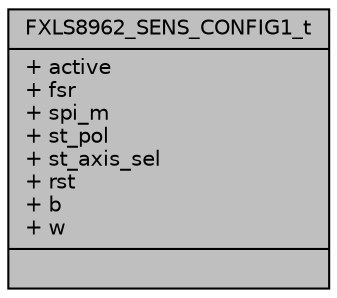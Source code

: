 digraph "FXLS8962_SENS_CONFIG1_t"
{
  edge [fontname="Helvetica",fontsize="10",labelfontname="Helvetica",labelfontsize="10"];
  node [fontname="Helvetica",fontsize="10",shape=record];
  Node1 [label="{FXLS8962_SENS_CONFIG1_t\n|+ active\l+ fsr\l+ spi_m\l+ st_pol\l+ st_axis_sel\l+ rst\l+ b\l+ w\l|}",height=0.2,width=0.4,color="black", fillcolor="grey75", style="filled", fontcolor="black"];
}
